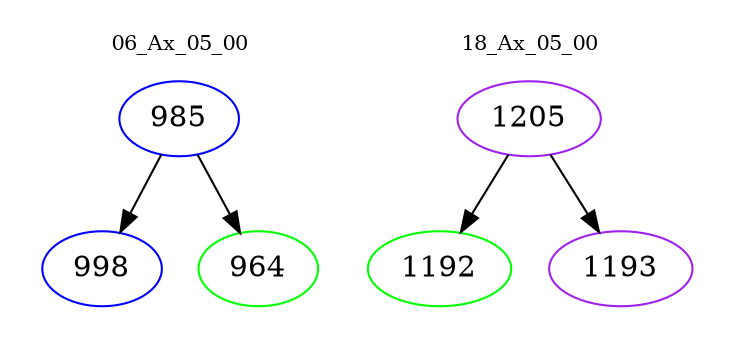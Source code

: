 digraph{
subgraph cluster_0 {
color = white
label = "06_Ax_05_00";
fontsize=10;
T0_985 [label="985", color="blue"]
T0_985 -> T0_998 [color="black"]
T0_998 [label="998", color="blue"]
T0_985 -> T0_964 [color="black"]
T0_964 [label="964", color="green"]
}
subgraph cluster_1 {
color = white
label = "18_Ax_05_00";
fontsize=10;
T1_1205 [label="1205", color="purple"]
T1_1205 -> T1_1192 [color="black"]
T1_1192 [label="1192", color="green"]
T1_1205 -> T1_1193 [color="black"]
T1_1193 [label="1193", color="purple"]
}
}
